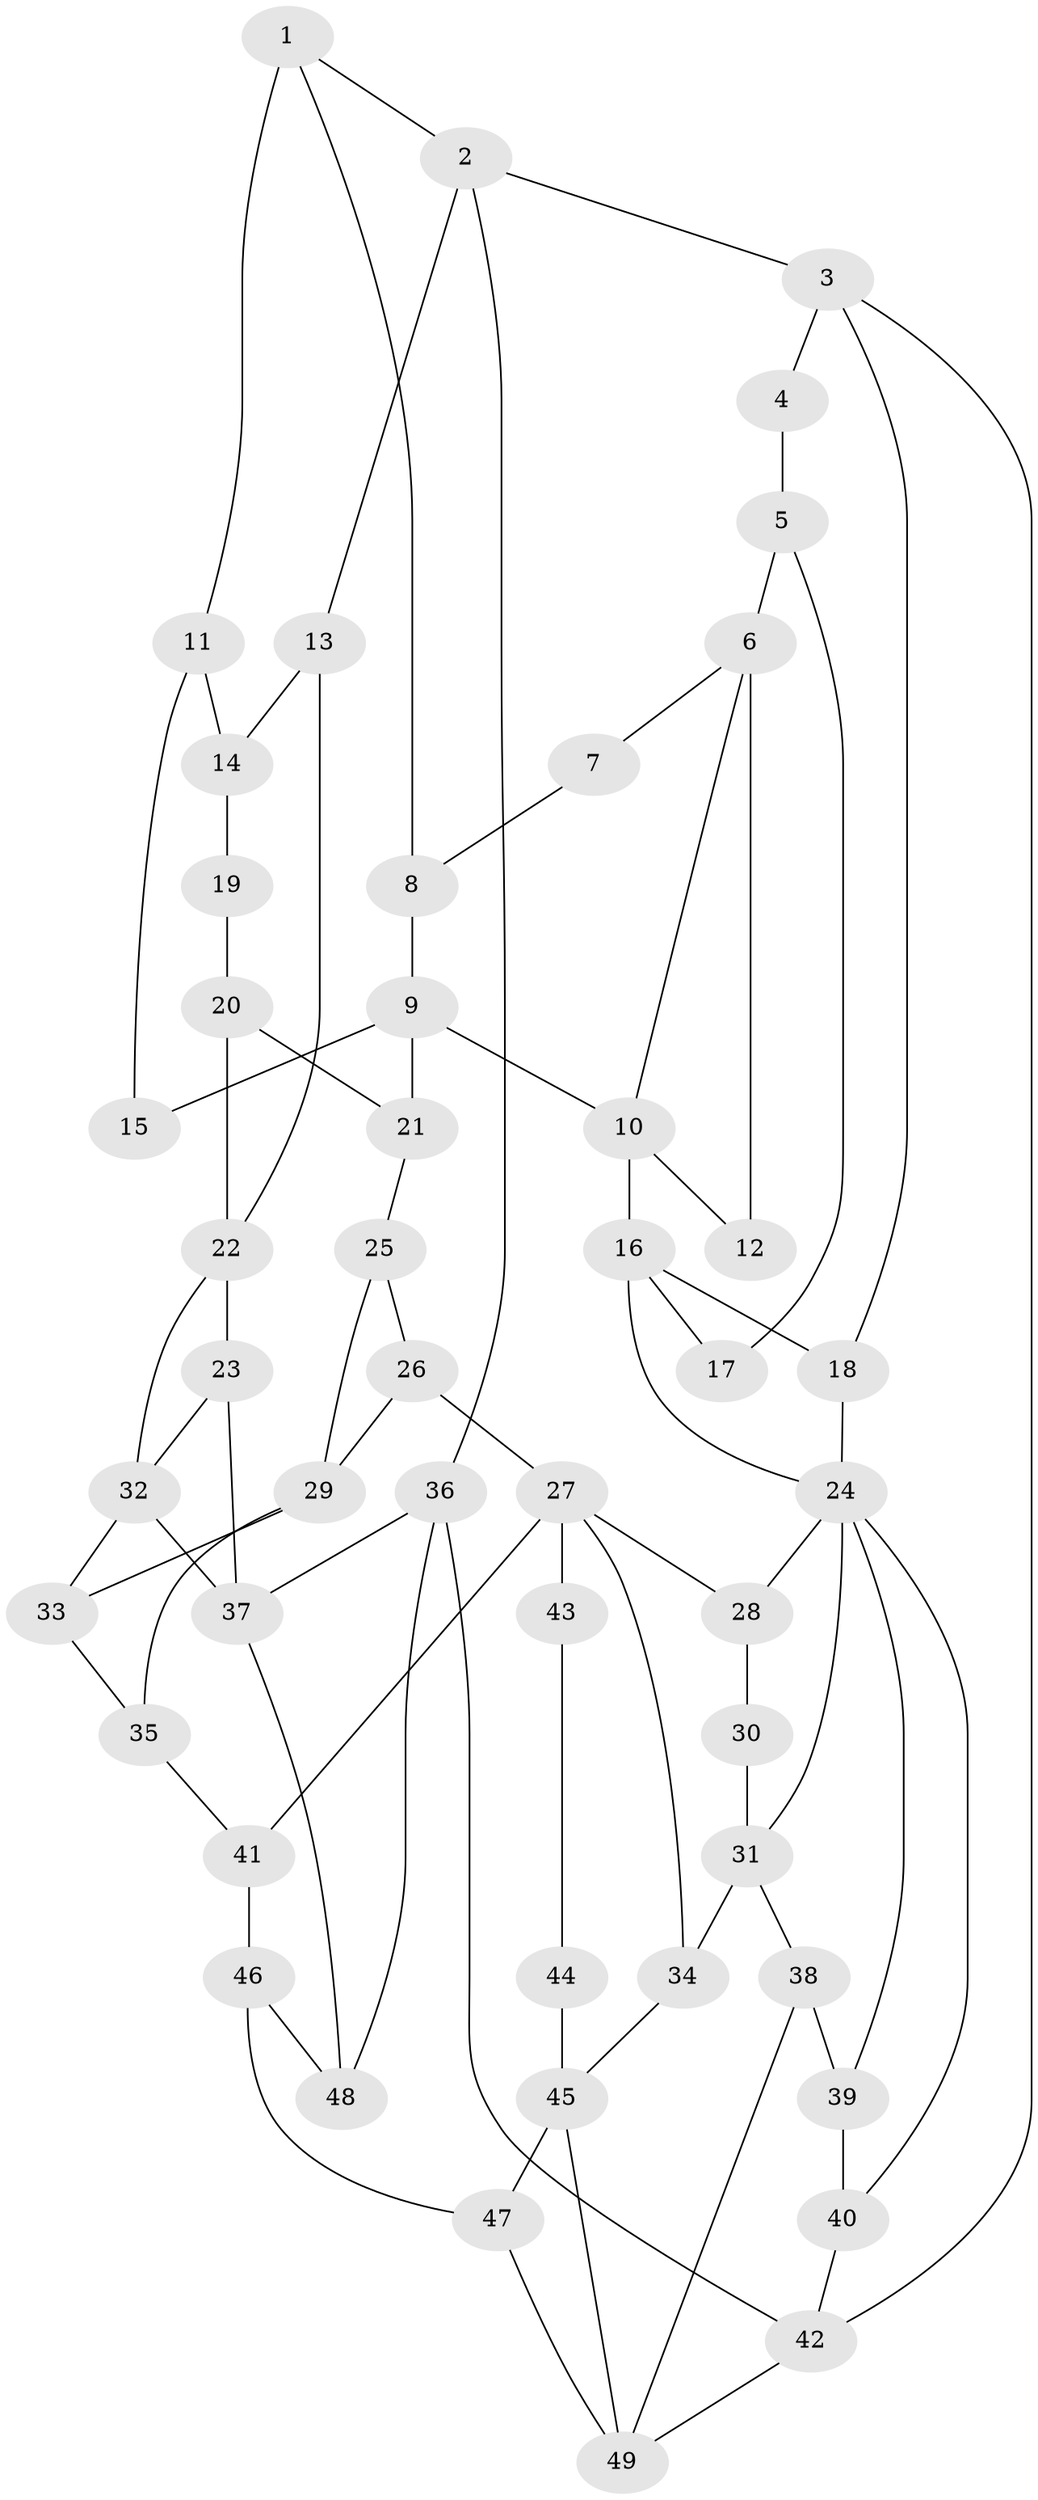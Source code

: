 // original degree distribution, {3: 0.02040816326530612, 4: 0.22448979591836735, 5: 0.5510204081632653, 6: 0.20408163265306123}
// Generated by graph-tools (version 1.1) at 2025/38/03/09/25 02:38:36]
// undirected, 49 vertices, 79 edges
graph export_dot {
graph [start="1"]
  node [color=gray90,style=filled];
  1;
  2;
  3;
  4;
  5;
  6;
  7;
  8;
  9;
  10;
  11;
  12;
  13;
  14;
  15;
  16;
  17;
  18;
  19;
  20;
  21;
  22;
  23;
  24;
  25;
  26;
  27;
  28;
  29;
  30;
  31;
  32;
  33;
  34;
  35;
  36;
  37;
  38;
  39;
  40;
  41;
  42;
  43;
  44;
  45;
  46;
  47;
  48;
  49;
  1 -- 2 [weight=1.0];
  1 -- 8 [weight=1.0];
  1 -- 11 [weight=2.0];
  2 -- 3 [weight=1.0];
  2 -- 13 [weight=1.0];
  2 -- 36 [weight=1.0];
  3 -- 4 [weight=1.0];
  3 -- 18 [weight=1.0];
  3 -- 42 [weight=1.0];
  4 -- 5 [weight=2.0];
  5 -- 6 [weight=2.0];
  5 -- 17 [weight=1.0];
  6 -- 7 [weight=1.0];
  6 -- 10 [weight=1.0];
  6 -- 12 [weight=2.0];
  7 -- 8 [weight=1.0];
  8 -- 9 [weight=1.0];
  9 -- 10 [weight=2.0];
  9 -- 15 [weight=1.0];
  9 -- 21 [weight=2.0];
  10 -- 12 [weight=1.0];
  10 -- 16 [weight=2.0];
  11 -- 14 [weight=2.0];
  11 -- 15 [weight=2.0];
  13 -- 14 [weight=1.0];
  13 -- 22 [weight=1.0];
  14 -- 19 [weight=2.0];
  16 -- 17 [weight=2.0];
  16 -- 18 [weight=1.0];
  16 -- 24 [weight=1.0];
  18 -- 24 [weight=1.0];
  19 -- 20 [weight=1.0];
  20 -- 21 [weight=1.0];
  20 -- 22 [weight=1.0];
  21 -- 25 [weight=2.0];
  22 -- 23 [weight=3.0];
  22 -- 32 [weight=1.0];
  23 -- 32 [weight=1.0];
  23 -- 37 [weight=2.0];
  24 -- 28 [weight=1.0];
  24 -- 31 [weight=1.0];
  24 -- 39 [weight=1.0];
  24 -- 40 [weight=1.0];
  25 -- 26 [weight=1.0];
  25 -- 29 [weight=3.0];
  26 -- 27 [weight=1.0];
  26 -- 29 [weight=1.0];
  27 -- 28 [weight=1.0];
  27 -- 34 [weight=1.0];
  27 -- 41 [weight=1.0];
  27 -- 43 [weight=2.0];
  28 -- 30 [weight=1.0];
  29 -- 33 [weight=1.0];
  29 -- 35 [weight=1.0];
  30 -- 31 [weight=2.0];
  31 -- 34 [weight=2.0];
  31 -- 38 [weight=1.0];
  32 -- 33 [weight=1.0];
  32 -- 37 [weight=1.0];
  33 -- 35 [weight=1.0];
  34 -- 45 [weight=1.0];
  35 -- 41 [weight=1.0];
  36 -- 37 [weight=1.0];
  36 -- 42 [weight=1.0];
  36 -- 48 [weight=1.0];
  37 -- 48 [weight=1.0];
  38 -- 39 [weight=1.0];
  38 -- 49 [weight=1.0];
  39 -- 40 [weight=1.0];
  40 -- 42 [weight=1.0];
  41 -- 46 [weight=1.0];
  42 -- 49 [weight=1.0];
  43 -- 44 [weight=1.0];
  44 -- 45 [weight=2.0];
  45 -- 47 [weight=1.0];
  45 -- 49 [weight=1.0];
  46 -- 47 [weight=1.0];
  46 -- 48 [weight=1.0];
  47 -- 49 [weight=1.0];
}
